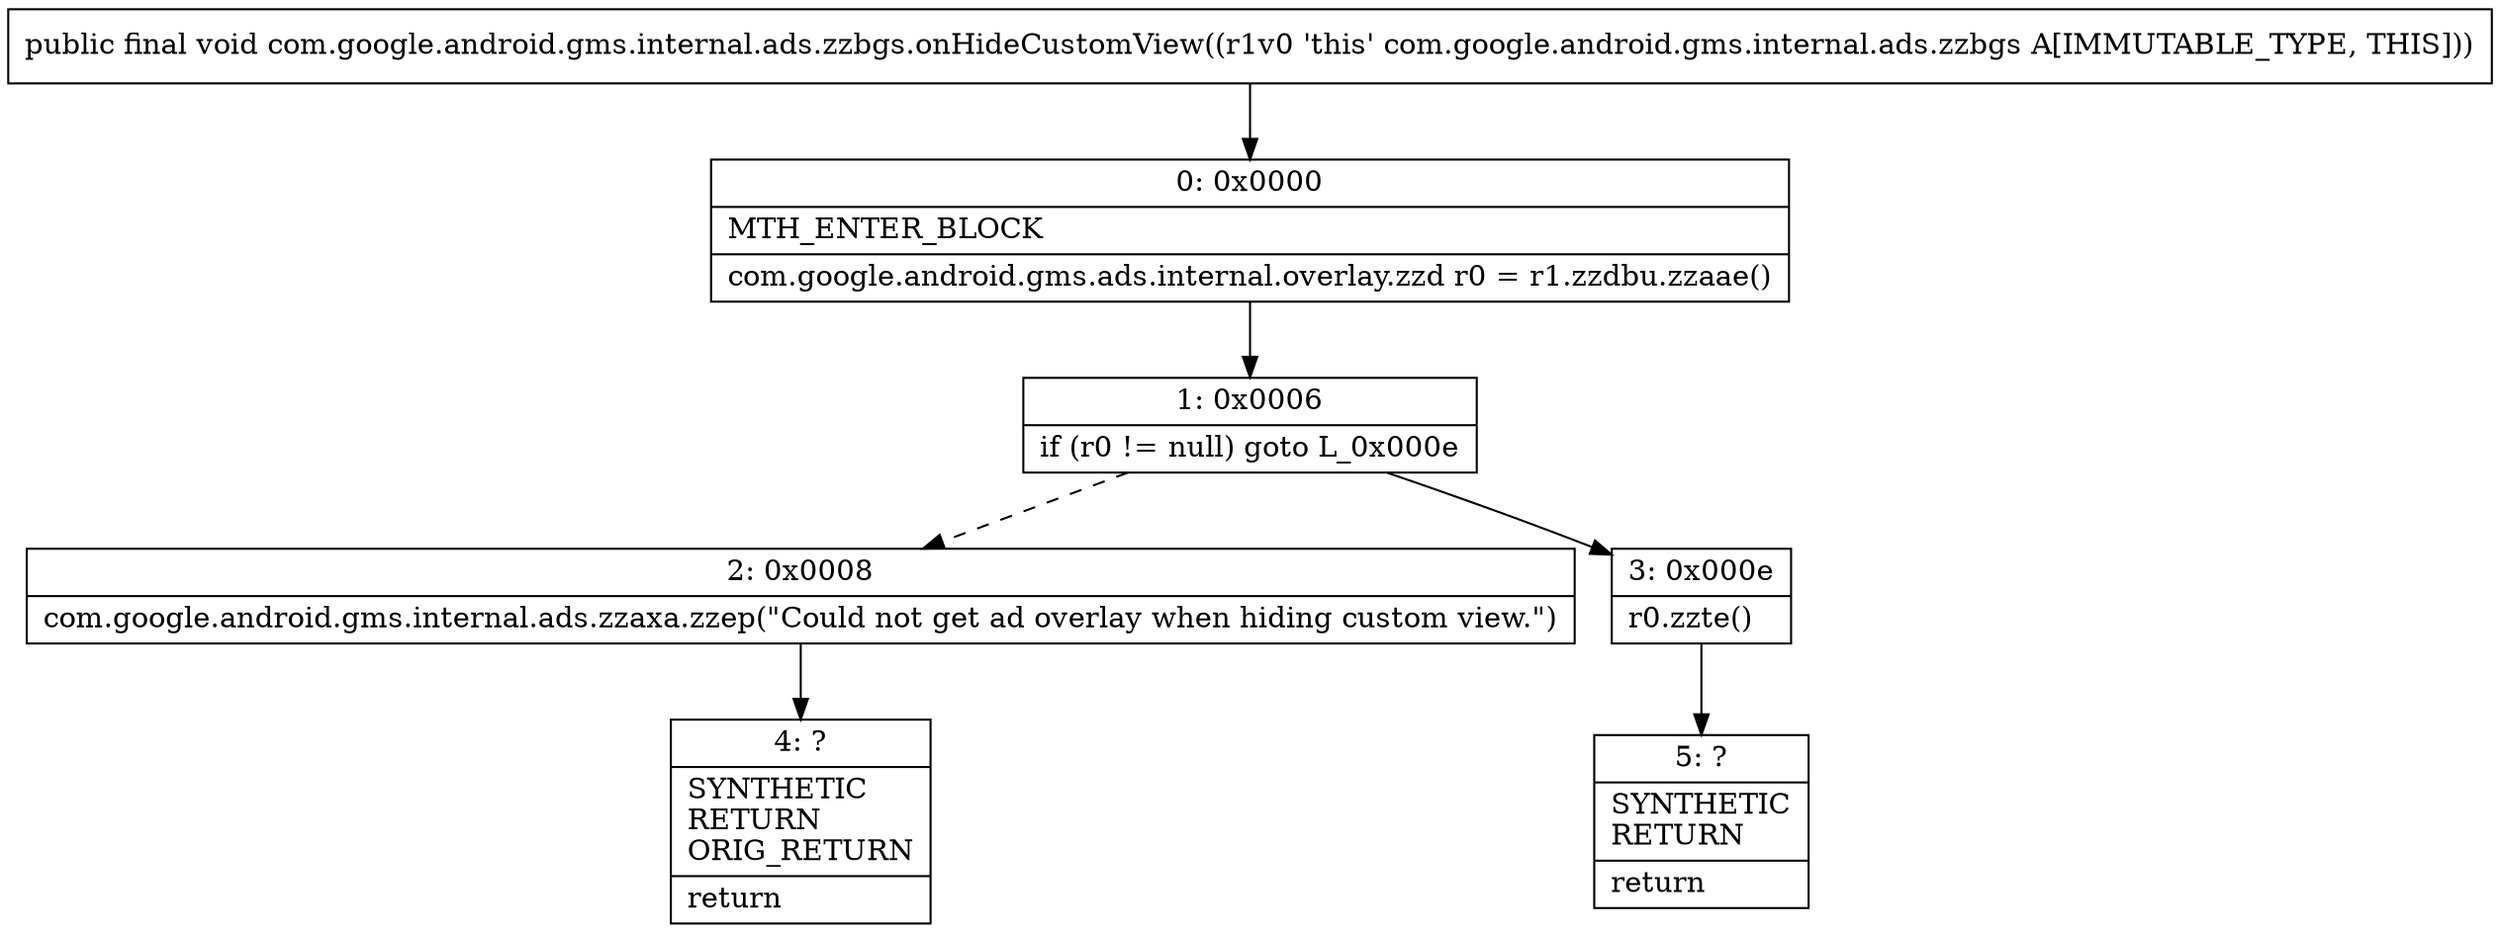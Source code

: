 digraph "CFG forcom.google.android.gms.internal.ads.zzbgs.onHideCustomView()V" {
Node_0 [shape=record,label="{0\:\ 0x0000|MTH_ENTER_BLOCK\l|com.google.android.gms.ads.internal.overlay.zzd r0 = r1.zzdbu.zzaae()\l}"];
Node_1 [shape=record,label="{1\:\ 0x0006|if (r0 != null) goto L_0x000e\l}"];
Node_2 [shape=record,label="{2\:\ 0x0008|com.google.android.gms.internal.ads.zzaxa.zzep(\"Could not get ad overlay when hiding custom view.\")\l}"];
Node_3 [shape=record,label="{3\:\ 0x000e|r0.zzte()\l}"];
Node_4 [shape=record,label="{4\:\ ?|SYNTHETIC\lRETURN\lORIG_RETURN\l|return\l}"];
Node_5 [shape=record,label="{5\:\ ?|SYNTHETIC\lRETURN\l|return\l}"];
MethodNode[shape=record,label="{public final void com.google.android.gms.internal.ads.zzbgs.onHideCustomView((r1v0 'this' com.google.android.gms.internal.ads.zzbgs A[IMMUTABLE_TYPE, THIS])) }"];
MethodNode -> Node_0;
Node_0 -> Node_1;
Node_1 -> Node_2[style=dashed];
Node_1 -> Node_3;
Node_2 -> Node_4;
Node_3 -> Node_5;
}

